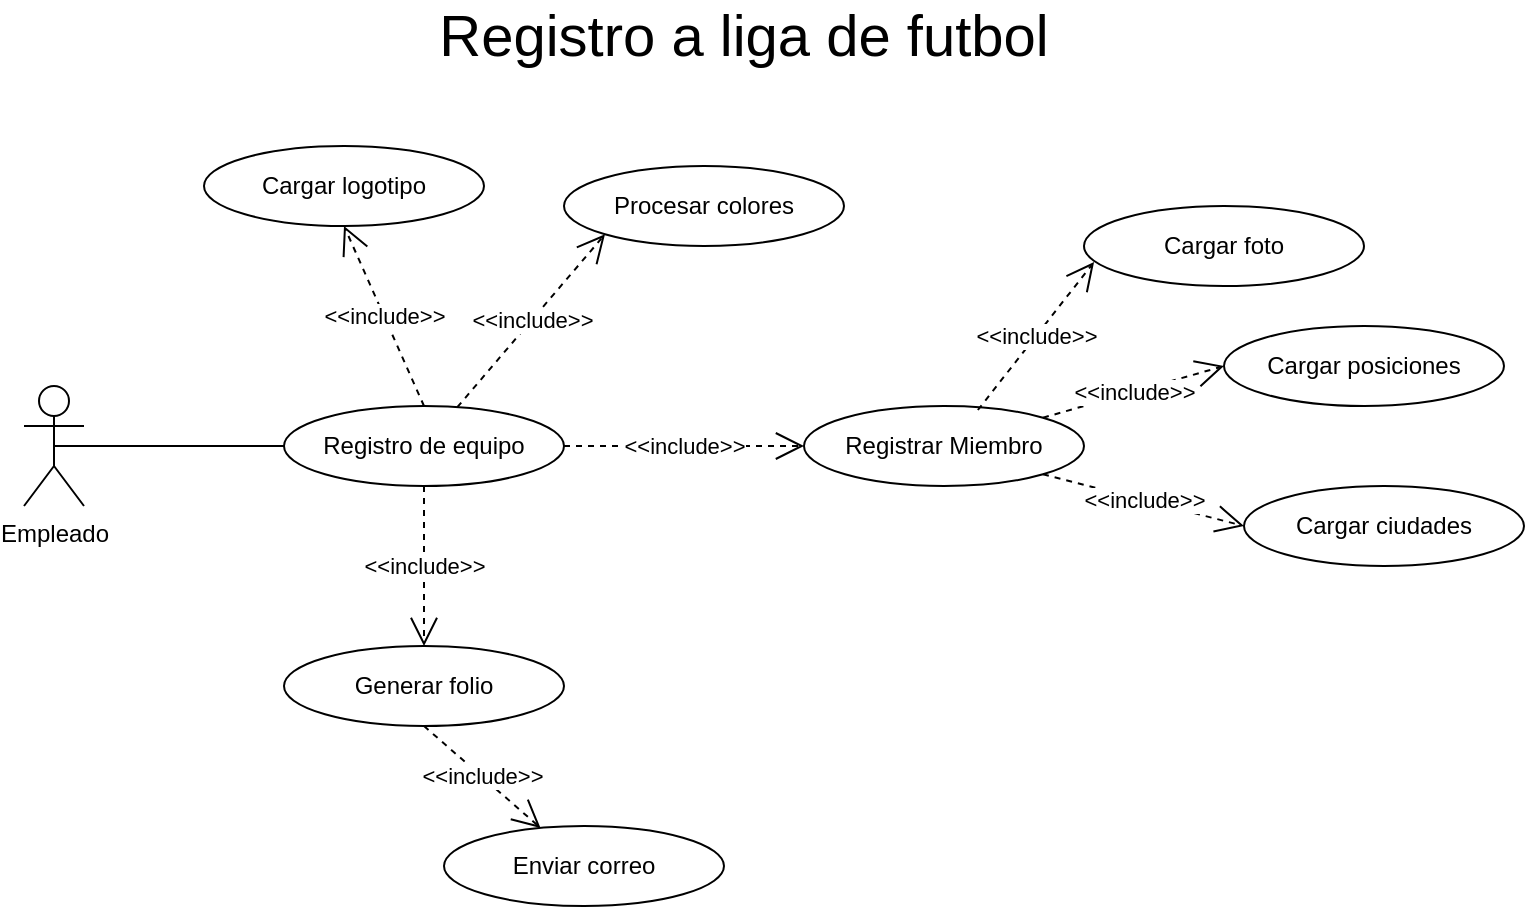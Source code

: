 <mxfile version="22.1.2" type="github">
  <diagram name="Página-1" id="CRAWyiZHpGe2_JalKutM">
    <mxGraphModel dx="880" dy="1637" grid="1" gridSize="10" guides="1" tooltips="1" connect="1" arrows="1" fold="1" page="1" pageScale="1" pageWidth="827" pageHeight="1169" math="0" shadow="0">
      <root>
        <mxCell id="0" />
        <mxCell id="1" parent="0" />
        <mxCell id="15vxtHnEwCDh9Ov2WJmj-12" style="edgeStyle=orthogonalEdgeStyle;rounded=0;orthogonalLoop=1;jettySize=auto;html=1;exitX=0.5;exitY=0.5;exitDx=0;exitDy=0;exitPerimeter=0;entryX=0;entryY=0.5;entryDx=0;entryDy=0;endArrow=none;endFill=0;" edge="1" parent="1" source="15vxtHnEwCDh9Ov2WJmj-1" target="15vxtHnEwCDh9Ov2WJmj-3">
          <mxGeometry relative="1" as="geometry" />
        </mxCell>
        <mxCell id="15vxtHnEwCDh9Ov2WJmj-1" value="&lt;font style=&quot;vertical-align: inherit;&quot;&gt;&lt;font style=&quot;vertical-align: inherit;&quot;&gt;Empleado&lt;/font&gt;&lt;/font&gt;" style="shape=umlActor;verticalLabelPosition=bottom;verticalAlign=top;html=1;outlineConnect=0;" vertex="1" parent="1">
          <mxGeometry x="50" y="190" width="30" height="60" as="geometry" />
        </mxCell>
        <mxCell id="15vxtHnEwCDh9Ov2WJmj-2" value="&lt;font style=&quot;vertical-align: inherit;&quot;&gt;&lt;font style=&quot;vertical-align: inherit;&quot;&gt;Cargar logotipo&lt;/font&gt;&lt;/font&gt;" style="ellipse;whiteSpace=wrap;html=1;" vertex="1" parent="1">
          <mxGeometry x="140" y="70" width="140" height="40" as="geometry" />
        </mxCell>
        <mxCell id="15vxtHnEwCDh9Ov2WJmj-3" value="&lt;font style=&quot;vertical-align: inherit;&quot;&gt;&lt;font style=&quot;vertical-align: inherit;&quot;&gt;Registro de equipo&lt;/font&gt;&lt;/font&gt;" style="ellipse;whiteSpace=wrap;html=1;" vertex="1" parent="1">
          <mxGeometry x="180" y="200" width="140" height="40" as="geometry" />
        </mxCell>
        <mxCell id="15vxtHnEwCDh9Ov2WJmj-4" value="&lt;font style=&quot;vertical-align: inherit;&quot;&gt;&lt;font style=&quot;vertical-align: inherit;&quot;&gt;&lt;font style=&quot;vertical-align: inherit;&quot;&gt;&lt;font style=&quot;vertical-align: inherit;&quot;&gt;Generar folio&lt;/font&gt;&lt;/font&gt;&lt;/font&gt;&lt;/font&gt;" style="ellipse;whiteSpace=wrap;html=1;" vertex="1" parent="1">
          <mxGeometry x="180" y="320" width="140" height="40" as="geometry" />
        </mxCell>
        <mxCell id="15vxtHnEwCDh9Ov2WJmj-5" value="&lt;font style=&quot;vertical-align: inherit;&quot;&gt;&lt;font style=&quot;vertical-align: inherit;&quot;&gt;Enviar correo&lt;/font&gt;&lt;/font&gt;" style="ellipse;whiteSpace=wrap;html=1;" vertex="1" parent="1">
          <mxGeometry x="260" y="410" width="140" height="40" as="geometry" />
        </mxCell>
        <mxCell id="15vxtHnEwCDh9Ov2WJmj-6" value="&lt;font style=&quot;vertical-align: inherit;&quot;&gt;&lt;font style=&quot;vertical-align: inherit;&quot;&gt;&lt;font style=&quot;vertical-align: inherit;&quot;&gt;&lt;font style=&quot;vertical-align: inherit;&quot;&gt;Registrar Miembro&lt;/font&gt;&lt;/font&gt;&lt;/font&gt;&lt;/font&gt;" style="ellipse;whiteSpace=wrap;html=1;" vertex="1" parent="1">
          <mxGeometry x="440" y="200" width="140" height="40" as="geometry" />
        </mxCell>
        <mxCell id="15vxtHnEwCDh9Ov2WJmj-7" value="&lt;font style=&quot;vertical-align: inherit;&quot;&gt;&lt;font style=&quot;vertical-align: inherit;&quot;&gt;&lt;font style=&quot;vertical-align: inherit;&quot;&gt;&lt;font style=&quot;vertical-align: inherit;&quot;&gt;Cargar posiciones&lt;/font&gt;&lt;/font&gt;&lt;/font&gt;&lt;/font&gt;" style="ellipse;whiteSpace=wrap;html=1;" vertex="1" parent="1">
          <mxGeometry x="650" y="160" width="140" height="40" as="geometry" />
        </mxCell>
        <mxCell id="15vxtHnEwCDh9Ov2WJmj-8" value="&lt;font style=&quot;vertical-align: inherit;&quot;&gt;&lt;font style=&quot;vertical-align: inherit;&quot;&gt;&lt;font style=&quot;vertical-align: inherit;&quot;&gt;&lt;font style=&quot;vertical-align: inherit;&quot;&gt;Cargar ciudades&lt;/font&gt;&lt;/font&gt;&lt;/font&gt;&lt;/font&gt;" style="ellipse;whiteSpace=wrap;html=1;" vertex="1" parent="1">
          <mxGeometry x="660" y="240" width="140" height="40" as="geometry" />
        </mxCell>
        <mxCell id="15vxtHnEwCDh9Ov2WJmj-9" value="&lt;font style=&quot;vertical-align: inherit;&quot;&gt;&lt;font style=&quot;vertical-align: inherit;&quot;&gt;&lt;font style=&quot;vertical-align: inherit;&quot;&gt;&lt;font style=&quot;vertical-align: inherit;&quot;&gt;Cargar foto&lt;/font&gt;&lt;/font&gt;&lt;/font&gt;&lt;/font&gt;" style="ellipse;whiteSpace=wrap;html=1;" vertex="1" parent="1">
          <mxGeometry x="580" y="100" width="140" height="40" as="geometry" />
        </mxCell>
        <mxCell id="15vxtHnEwCDh9Ov2WJmj-10" value="&lt;font style=&quot;vertical-align: inherit;&quot;&gt;&lt;font style=&quot;vertical-align: inherit;&quot;&gt;&lt;font style=&quot;vertical-align: inherit;&quot;&gt;&lt;font style=&quot;vertical-align: inherit;&quot;&gt;Procesar colores&lt;/font&gt;&lt;/font&gt;&lt;/font&gt;&lt;/font&gt;" style="ellipse;whiteSpace=wrap;html=1;" vertex="1" parent="1">
          <mxGeometry x="320" y="80" width="140" height="40" as="geometry" />
        </mxCell>
        <mxCell id="15vxtHnEwCDh9Ov2WJmj-13" value="&amp;lt;&amp;lt;include&amp;gt;&amp;gt;" style="endArrow=open;endSize=12;dashed=1;html=1;rounded=0;entryX=0.5;entryY=1;entryDx=0;entryDy=0;exitX=0.5;exitY=0;exitDx=0;exitDy=0;" edge="1" parent="1" source="15vxtHnEwCDh9Ov2WJmj-3" target="15vxtHnEwCDh9Ov2WJmj-2">
          <mxGeometry width="160" relative="1" as="geometry">
            <mxPoint x="330" y="300" as="sourcePoint" />
            <mxPoint x="490" y="300" as="targetPoint" />
          </mxGeometry>
        </mxCell>
        <mxCell id="15vxtHnEwCDh9Ov2WJmj-14" value="&amp;lt;&amp;lt;include&amp;gt;&amp;gt;" style="endArrow=open;endSize=12;dashed=1;html=1;rounded=0;entryX=0;entryY=1;entryDx=0;entryDy=0;" edge="1" parent="1" source="15vxtHnEwCDh9Ov2WJmj-3" target="15vxtHnEwCDh9Ov2WJmj-10">
          <mxGeometry width="160" relative="1" as="geometry">
            <mxPoint x="260" y="210" as="sourcePoint" />
            <mxPoint x="220" y="120" as="targetPoint" />
          </mxGeometry>
        </mxCell>
        <mxCell id="15vxtHnEwCDh9Ov2WJmj-15" value="&amp;lt;&amp;lt;include&amp;gt;&amp;gt;" style="endArrow=open;endSize=12;dashed=1;html=1;rounded=0;entryX=0.5;entryY=0;entryDx=0;entryDy=0;exitX=0.5;exitY=1;exitDx=0;exitDy=0;" edge="1" parent="1" source="15vxtHnEwCDh9Ov2WJmj-3" target="15vxtHnEwCDh9Ov2WJmj-4">
          <mxGeometry width="160" relative="1" as="geometry">
            <mxPoint x="270" y="220" as="sourcePoint" />
            <mxPoint x="230" y="130" as="targetPoint" />
          </mxGeometry>
        </mxCell>
        <mxCell id="15vxtHnEwCDh9Ov2WJmj-16" value="&amp;lt;&amp;lt;include&amp;gt;&amp;gt;" style="endArrow=open;endSize=12;dashed=1;html=1;rounded=0;exitX=0.5;exitY=1;exitDx=0;exitDy=0;" edge="1" parent="1" source="15vxtHnEwCDh9Ov2WJmj-4" target="15vxtHnEwCDh9Ov2WJmj-5">
          <mxGeometry width="160" relative="1" as="geometry">
            <mxPoint x="280" y="230" as="sourcePoint" />
            <mxPoint x="240" y="140" as="targetPoint" />
          </mxGeometry>
        </mxCell>
        <mxCell id="15vxtHnEwCDh9Ov2WJmj-17" value="&amp;lt;&amp;lt;include&amp;gt;&amp;gt;" style="endArrow=open;endSize=12;dashed=1;html=1;rounded=0;exitX=1;exitY=0.5;exitDx=0;exitDy=0;" edge="1" parent="1" source="15vxtHnEwCDh9Ov2WJmj-3" target="15vxtHnEwCDh9Ov2WJmj-6">
          <mxGeometry width="160" relative="1" as="geometry">
            <mxPoint x="260" y="250" as="sourcePoint" />
            <mxPoint x="260" y="330" as="targetPoint" />
          </mxGeometry>
        </mxCell>
        <mxCell id="15vxtHnEwCDh9Ov2WJmj-18" value="&amp;lt;&amp;lt;include&amp;gt;&amp;gt;" style="endArrow=open;endSize=12;dashed=1;html=1;rounded=0;entryX=0.036;entryY=0.7;entryDx=0;entryDy=0;exitX=0.621;exitY=0.05;exitDx=0;exitDy=0;entryPerimeter=0;exitPerimeter=0;" edge="1" parent="1" source="15vxtHnEwCDh9Ov2WJmj-6" target="15vxtHnEwCDh9Ov2WJmj-9">
          <mxGeometry width="160" relative="1" as="geometry">
            <mxPoint x="270" y="260" as="sourcePoint" />
            <mxPoint x="270" y="340" as="targetPoint" />
          </mxGeometry>
        </mxCell>
        <mxCell id="15vxtHnEwCDh9Ov2WJmj-19" value="&amp;lt;&amp;lt;include&amp;gt;&amp;gt;" style="endArrow=open;endSize=12;dashed=1;html=1;rounded=0;entryX=0;entryY=0.5;entryDx=0;entryDy=0;" edge="1" parent="1" source="15vxtHnEwCDh9Ov2WJmj-6" target="15vxtHnEwCDh9Ov2WJmj-7">
          <mxGeometry width="160" relative="1" as="geometry">
            <mxPoint x="280" y="270" as="sourcePoint" />
            <mxPoint x="280" y="350" as="targetPoint" />
          </mxGeometry>
        </mxCell>
        <mxCell id="15vxtHnEwCDh9Ov2WJmj-20" value="&amp;lt;&amp;lt;include&amp;gt;&amp;gt;" style="endArrow=open;endSize=12;dashed=1;html=1;rounded=0;entryX=0;entryY=0.5;entryDx=0;entryDy=0;exitX=1;exitY=1;exitDx=0;exitDy=0;" edge="1" parent="1" source="15vxtHnEwCDh9Ov2WJmj-6" target="15vxtHnEwCDh9Ov2WJmj-8">
          <mxGeometry width="160" relative="1" as="geometry">
            <mxPoint x="290" y="280" as="sourcePoint" />
            <mxPoint x="290" y="360" as="targetPoint" />
          </mxGeometry>
        </mxCell>
        <mxCell id="15vxtHnEwCDh9Ov2WJmj-21" value="&lt;font style=&quot;font-size: 29px;&quot;&gt;Registro a liga de futbol&lt;/font&gt;" style="text;html=1;strokeColor=none;fillColor=none;align=center;verticalAlign=middle;whiteSpace=wrap;rounded=0;" vertex="1" parent="1">
          <mxGeometry x="240" width="340" height="30" as="geometry" />
        </mxCell>
      </root>
    </mxGraphModel>
  </diagram>
</mxfile>

